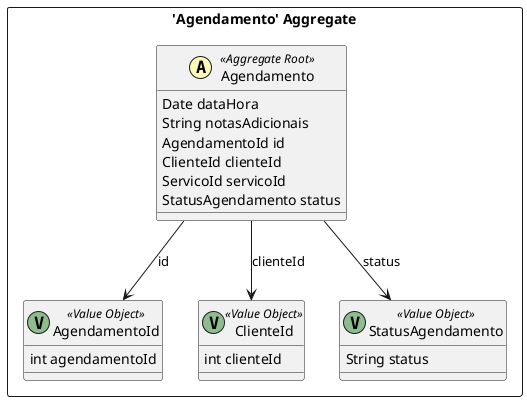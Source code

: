 @startuml

skinparam componentStyle uml2

package "'Agendamento' Aggregate" <<Rectangle>> {
	class Agendamento <<(A,#fffab8) Aggregate Root>> {
		Date dataHora
		String notasAdicionais
		AgendamentoId id
		ClienteId clienteId
		ServicoId servicoId
		StatusAgendamento status
	}
	class AgendamentoId <<(V,DarkSeaGreen) Value Object>> {
		int agendamentoId
	}
	class ClienteId <<(V,DarkSeaGreen) Value Object>> {
		int clienteId
	}
	class StatusAgendamento <<(V,DarkSeaGreen) Value Object>> {
		String status
	}
}
Agendamento --> ClienteId : clienteId
Agendamento --> AgendamentoId : id
Agendamento --> StatusAgendamento : status


@enduml
